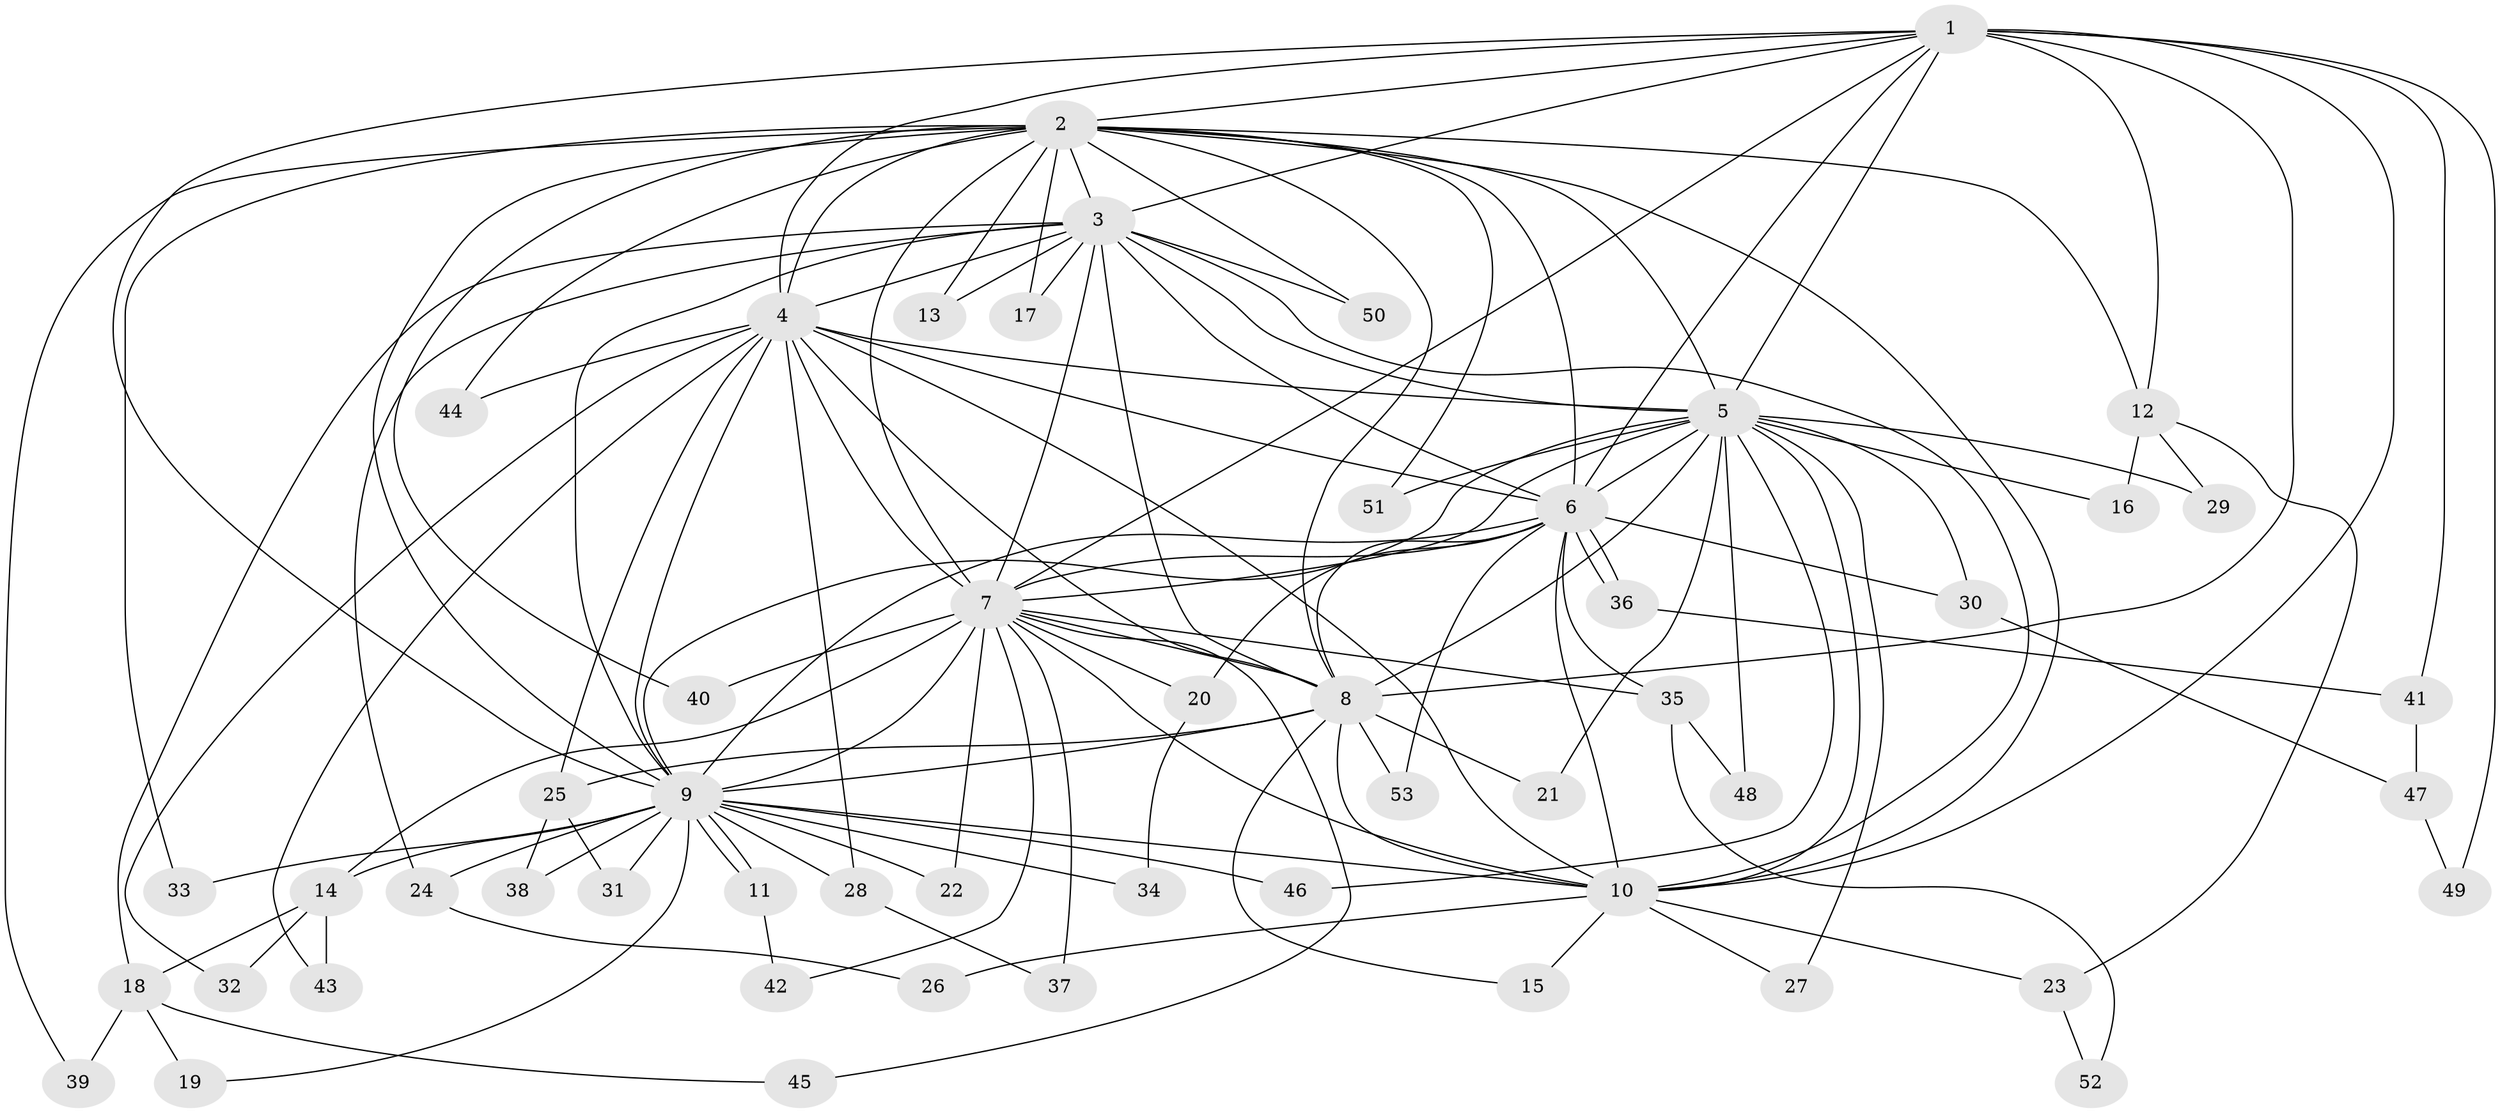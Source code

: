 // Generated by graph-tools (version 1.1) at 2025/11/02/27/25 16:11:03]
// undirected, 53 vertices, 131 edges
graph export_dot {
graph [start="1"]
  node [color=gray90,style=filled];
  1;
  2;
  3;
  4;
  5;
  6;
  7;
  8;
  9;
  10;
  11;
  12;
  13;
  14;
  15;
  16;
  17;
  18;
  19;
  20;
  21;
  22;
  23;
  24;
  25;
  26;
  27;
  28;
  29;
  30;
  31;
  32;
  33;
  34;
  35;
  36;
  37;
  38;
  39;
  40;
  41;
  42;
  43;
  44;
  45;
  46;
  47;
  48;
  49;
  50;
  51;
  52;
  53;
  1 -- 2;
  1 -- 3;
  1 -- 4;
  1 -- 5;
  1 -- 6;
  1 -- 7;
  1 -- 8;
  1 -- 9;
  1 -- 10;
  1 -- 12;
  1 -- 41;
  1 -- 49;
  2 -- 3;
  2 -- 4;
  2 -- 5;
  2 -- 6;
  2 -- 7;
  2 -- 8;
  2 -- 9;
  2 -- 10;
  2 -- 12;
  2 -- 13;
  2 -- 17;
  2 -- 33;
  2 -- 39;
  2 -- 40;
  2 -- 44;
  2 -- 50;
  2 -- 51;
  3 -- 4;
  3 -- 5;
  3 -- 6;
  3 -- 7;
  3 -- 8;
  3 -- 9;
  3 -- 10;
  3 -- 13;
  3 -- 17;
  3 -- 18;
  3 -- 24;
  3 -- 50;
  4 -- 5;
  4 -- 6;
  4 -- 7;
  4 -- 8;
  4 -- 9;
  4 -- 10;
  4 -- 25;
  4 -- 28;
  4 -- 32;
  4 -- 43;
  4 -- 44;
  5 -- 6;
  5 -- 7;
  5 -- 8;
  5 -- 9;
  5 -- 10;
  5 -- 16;
  5 -- 21;
  5 -- 27;
  5 -- 29;
  5 -- 30;
  5 -- 46;
  5 -- 48;
  5 -- 51;
  6 -- 7;
  6 -- 8;
  6 -- 9;
  6 -- 10;
  6 -- 20;
  6 -- 30;
  6 -- 35;
  6 -- 36;
  6 -- 36;
  6 -- 53;
  7 -- 8;
  7 -- 9;
  7 -- 10;
  7 -- 14;
  7 -- 20;
  7 -- 22;
  7 -- 35;
  7 -- 37;
  7 -- 40;
  7 -- 42;
  7 -- 45;
  8 -- 9;
  8 -- 10;
  8 -- 15;
  8 -- 21;
  8 -- 25;
  8 -- 53;
  9 -- 10;
  9 -- 11;
  9 -- 11;
  9 -- 14;
  9 -- 19;
  9 -- 22;
  9 -- 24;
  9 -- 28;
  9 -- 31;
  9 -- 33;
  9 -- 34;
  9 -- 38;
  9 -- 46;
  10 -- 15;
  10 -- 23;
  10 -- 26;
  10 -- 27;
  11 -- 42;
  12 -- 16;
  12 -- 23;
  12 -- 29;
  14 -- 18;
  14 -- 32;
  14 -- 43;
  18 -- 19;
  18 -- 39;
  18 -- 45;
  20 -- 34;
  23 -- 52;
  24 -- 26;
  25 -- 31;
  25 -- 38;
  28 -- 37;
  30 -- 47;
  35 -- 48;
  35 -- 52;
  36 -- 41;
  41 -- 47;
  47 -- 49;
}
